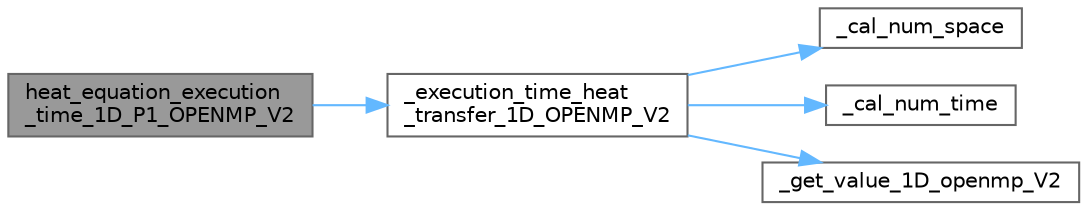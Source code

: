 digraph "heat_equation_execution_time_1D_P1_OPENMP_V2"
{
 // LATEX_PDF_SIZE
  bgcolor="transparent";
  edge [fontname=Helvetica,fontsize=10,labelfontname=Helvetica,labelfontsize=10];
  node [fontname=Helvetica,fontsize=10,shape=box,height=0.2,width=0.4];
  rankdir="LR";
  Node1 [id="Node000001",label="heat_equation_execution\l_time_1D_P1_OPENMP_V2",height=0.2,width=0.4,color="gray40", fillcolor="grey60", style="filled", fontcolor="black",tooltip=" "];
  Node1 -> Node2 [id="edge1_Node000001_Node000002",color="steelblue1",style="solid",tooltip=" "];
  Node2 [id="Node000002",label="_execution_time_heat\l_transfer_1D_OPENMP_V2",height=0.2,width=0.4,color="grey40", fillcolor="white", style="filled",URL="$thermopara_8c.html#ad748cccd8e3a6aa907eb38cbe41061d5",tooltip="This is a function that simulates the heat transfer in 1D object as wire, and return the execution ti..."];
  Node2 -> Node3 [id="edge2_Node000002_Node000003",color="steelblue1",style="solid",tooltip=" "];
  Node3 [id="Node000003",label="_cal_num_space",height=0.2,width=0.4,color="grey40", fillcolor="white", style="filled",URL="$thermoutils_8c.html#a1704ec8884af2b6e82ed14c08a0eaea9",tooltip=" "];
  Node2 -> Node4 [id="edge3_Node000002_Node000004",color="steelblue1",style="solid",tooltip=" "];
  Node4 [id="Node000004",label="_cal_num_time",height=0.2,width=0.4,color="grey40", fillcolor="white", style="filled",URL="$thermoutils_8c.html#a71ee95bc2b4cf858eedf6d6ad2fb1524",tooltip=" "];
  Node2 -> Node5 [id="edge4_Node000002_Node000005",color="steelblue1",style="solid",tooltip=" "];
  Node5 [id="Node000005",label="_get_value_1D_openmp_V2",height=0.2,width=0.4,color="grey40", fillcolor="white", style="filled",URL="$thermopara_8c.html#a49162b08f38956259badd5899a032a2b",tooltip="This is a function calculates the value of specific point in the space at specific time in 1D."];
}
